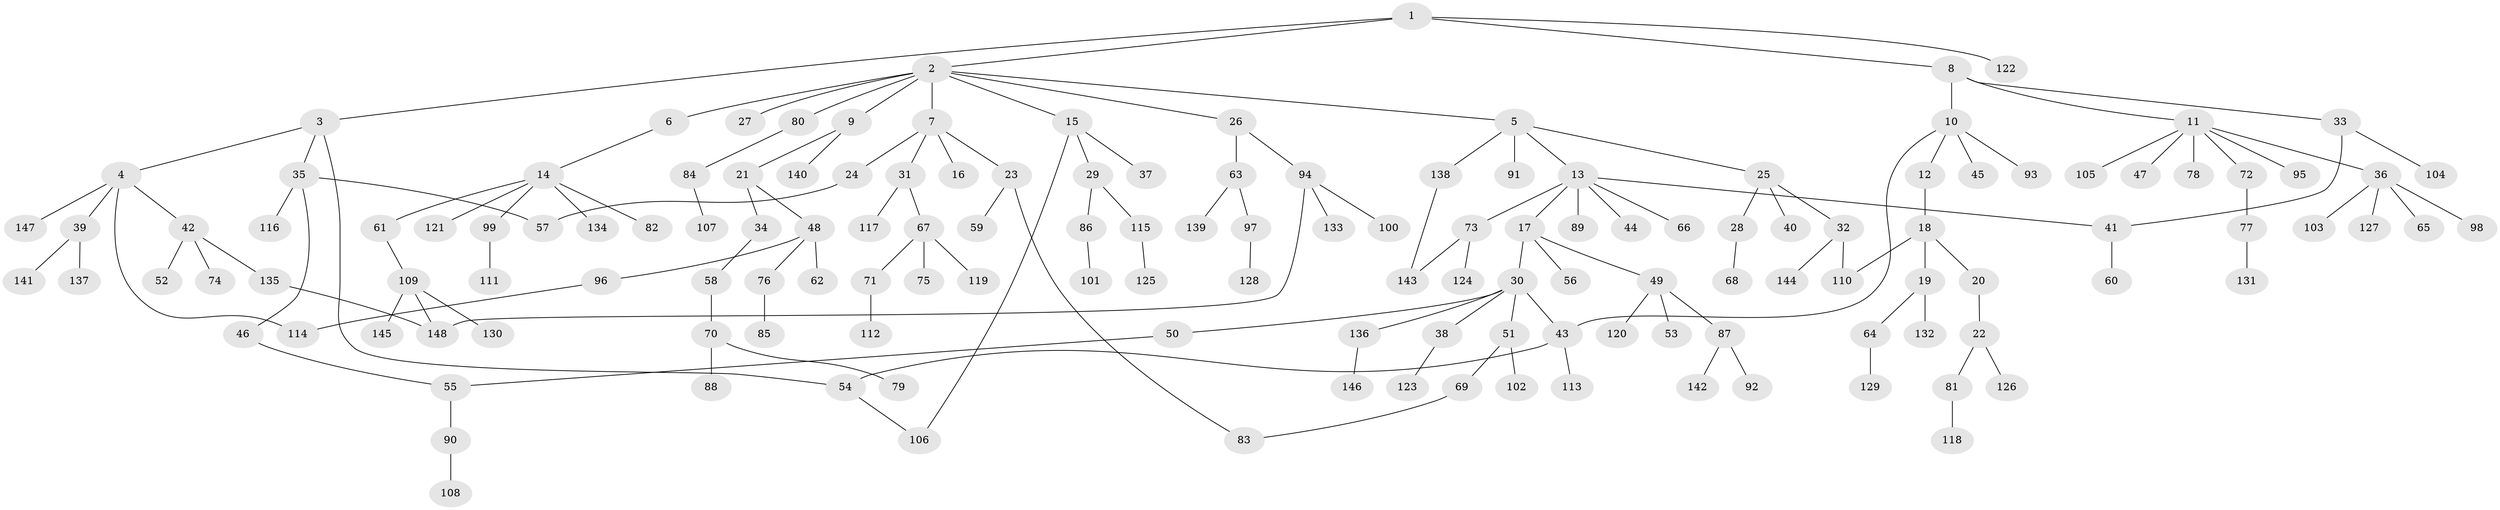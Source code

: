 // Generated by graph-tools (version 1.1) at 2025/40/03/09/25 04:40:58]
// undirected, 148 vertices, 159 edges
graph export_dot {
graph [start="1"]
  node [color=gray90,style=filled];
  1;
  2;
  3;
  4;
  5;
  6;
  7;
  8;
  9;
  10;
  11;
  12;
  13;
  14;
  15;
  16;
  17;
  18;
  19;
  20;
  21;
  22;
  23;
  24;
  25;
  26;
  27;
  28;
  29;
  30;
  31;
  32;
  33;
  34;
  35;
  36;
  37;
  38;
  39;
  40;
  41;
  42;
  43;
  44;
  45;
  46;
  47;
  48;
  49;
  50;
  51;
  52;
  53;
  54;
  55;
  56;
  57;
  58;
  59;
  60;
  61;
  62;
  63;
  64;
  65;
  66;
  67;
  68;
  69;
  70;
  71;
  72;
  73;
  74;
  75;
  76;
  77;
  78;
  79;
  80;
  81;
  82;
  83;
  84;
  85;
  86;
  87;
  88;
  89;
  90;
  91;
  92;
  93;
  94;
  95;
  96;
  97;
  98;
  99;
  100;
  101;
  102;
  103;
  104;
  105;
  106;
  107;
  108;
  109;
  110;
  111;
  112;
  113;
  114;
  115;
  116;
  117;
  118;
  119;
  120;
  121;
  122;
  123;
  124;
  125;
  126;
  127;
  128;
  129;
  130;
  131;
  132;
  133;
  134;
  135;
  136;
  137;
  138;
  139;
  140;
  141;
  142;
  143;
  144;
  145;
  146;
  147;
  148;
  1 -- 2;
  1 -- 3;
  1 -- 8;
  1 -- 122;
  2 -- 5;
  2 -- 6;
  2 -- 7;
  2 -- 9;
  2 -- 15;
  2 -- 26;
  2 -- 27;
  2 -- 80;
  3 -- 4;
  3 -- 35;
  3 -- 54;
  4 -- 39;
  4 -- 42;
  4 -- 147;
  4 -- 114;
  5 -- 13;
  5 -- 25;
  5 -- 91;
  5 -- 138;
  6 -- 14;
  7 -- 16;
  7 -- 23;
  7 -- 24;
  7 -- 31;
  8 -- 10;
  8 -- 11;
  8 -- 33;
  9 -- 21;
  9 -- 140;
  10 -- 12;
  10 -- 43;
  10 -- 45;
  10 -- 93;
  11 -- 36;
  11 -- 47;
  11 -- 72;
  11 -- 78;
  11 -- 95;
  11 -- 105;
  12 -- 18;
  13 -- 17;
  13 -- 44;
  13 -- 66;
  13 -- 73;
  13 -- 89;
  13 -- 41;
  14 -- 61;
  14 -- 82;
  14 -- 99;
  14 -- 121;
  14 -- 134;
  15 -- 29;
  15 -- 37;
  15 -- 106;
  17 -- 30;
  17 -- 49;
  17 -- 56;
  18 -- 19;
  18 -- 20;
  18 -- 110;
  19 -- 64;
  19 -- 132;
  20 -- 22;
  21 -- 34;
  21 -- 48;
  22 -- 81;
  22 -- 126;
  23 -- 59;
  23 -- 83;
  24 -- 57;
  25 -- 28;
  25 -- 32;
  25 -- 40;
  26 -- 63;
  26 -- 94;
  28 -- 68;
  29 -- 86;
  29 -- 115;
  30 -- 38;
  30 -- 50;
  30 -- 51;
  30 -- 136;
  30 -- 43;
  31 -- 67;
  31 -- 117;
  32 -- 144;
  32 -- 110;
  33 -- 41;
  33 -- 104;
  34 -- 58;
  35 -- 46;
  35 -- 116;
  35 -- 57;
  36 -- 65;
  36 -- 98;
  36 -- 103;
  36 -- 127;
  38 -- 123;
  39 -- 137;
  39 -- 141;
  41 -- 60;
  42 -- 52;
  42 -- 74;
  42 -- 135;
  43 -- 54;
  43 -- 113;
  46 -- 55;
  48 -- 62;
  48 -- 76;
  48 -- 96;
  49 -- 53;
  49 -- 87;
  49 -- 120;
  50 -- 55;
  51 -- 69;
  51 -- 102;
  54 -- 106;
  55 -- 90;
  58 -- 70;
  61 -- 109;
  63 -- 97;
  63 -- 139;
  64 -- 129;
  67 -- 71;
  67 -- 75;
  67 -- 119;
  69 -- 83;
  70 -- 79;
  70 -- 88;
  71 -- 112;
  72 -- 77;
  73 -- 124;
  73 -- 143;
  76 -- 85;
  77 -- 131;
  80 -- 84;
  81 -- 118;
  84 -- 107;
  86 -- 101;
  87 -- 92;
  87 -- 142;
  90 -- 108;
  94 -- 100;
  94 -- 133;
  94 -- 148;
  96 -- 114;
  97 -- 128;
  99 -- 111;
  109 -- 130;
  109 -- 145;
  109 -- 148;
  115 -- 125;
  135 -- 148;
  136 -- 146;
  138 -- 143;
}
